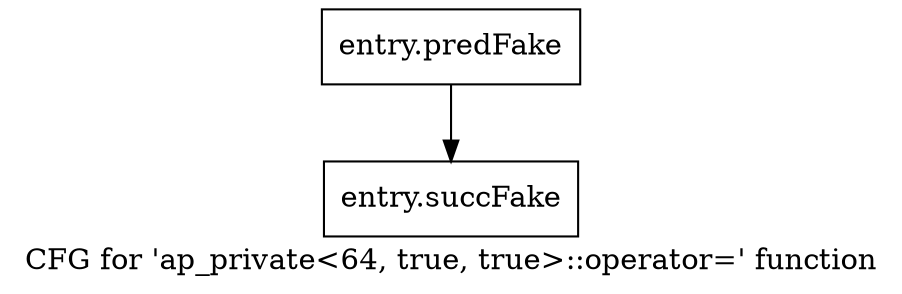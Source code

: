 digraph "CFG for 'ap_private\<64, true, true\>::operator=' function" {
	label="CFG for 'ap_private\<64, true, true\>::operator=' function";

	Node0x3da3ef0 [shape=record,filename="",linenumber="",label="{entry.predFake}"];
	Node0x3da3ef0 -> Node0x3eca260[ callList="" memoryops="" filename="/tools/Xilinx/Vitis_HLS/2022.1/include/etc/ap_private.h" execusionnum="6400"];
	Node0x3eca260 [shape=record,filename="/tools/Xilinx/Vitis_HLS/2022.1/include/etc/ap_private.h",linenumber="1569",label="{entry.succFake}"];
}
